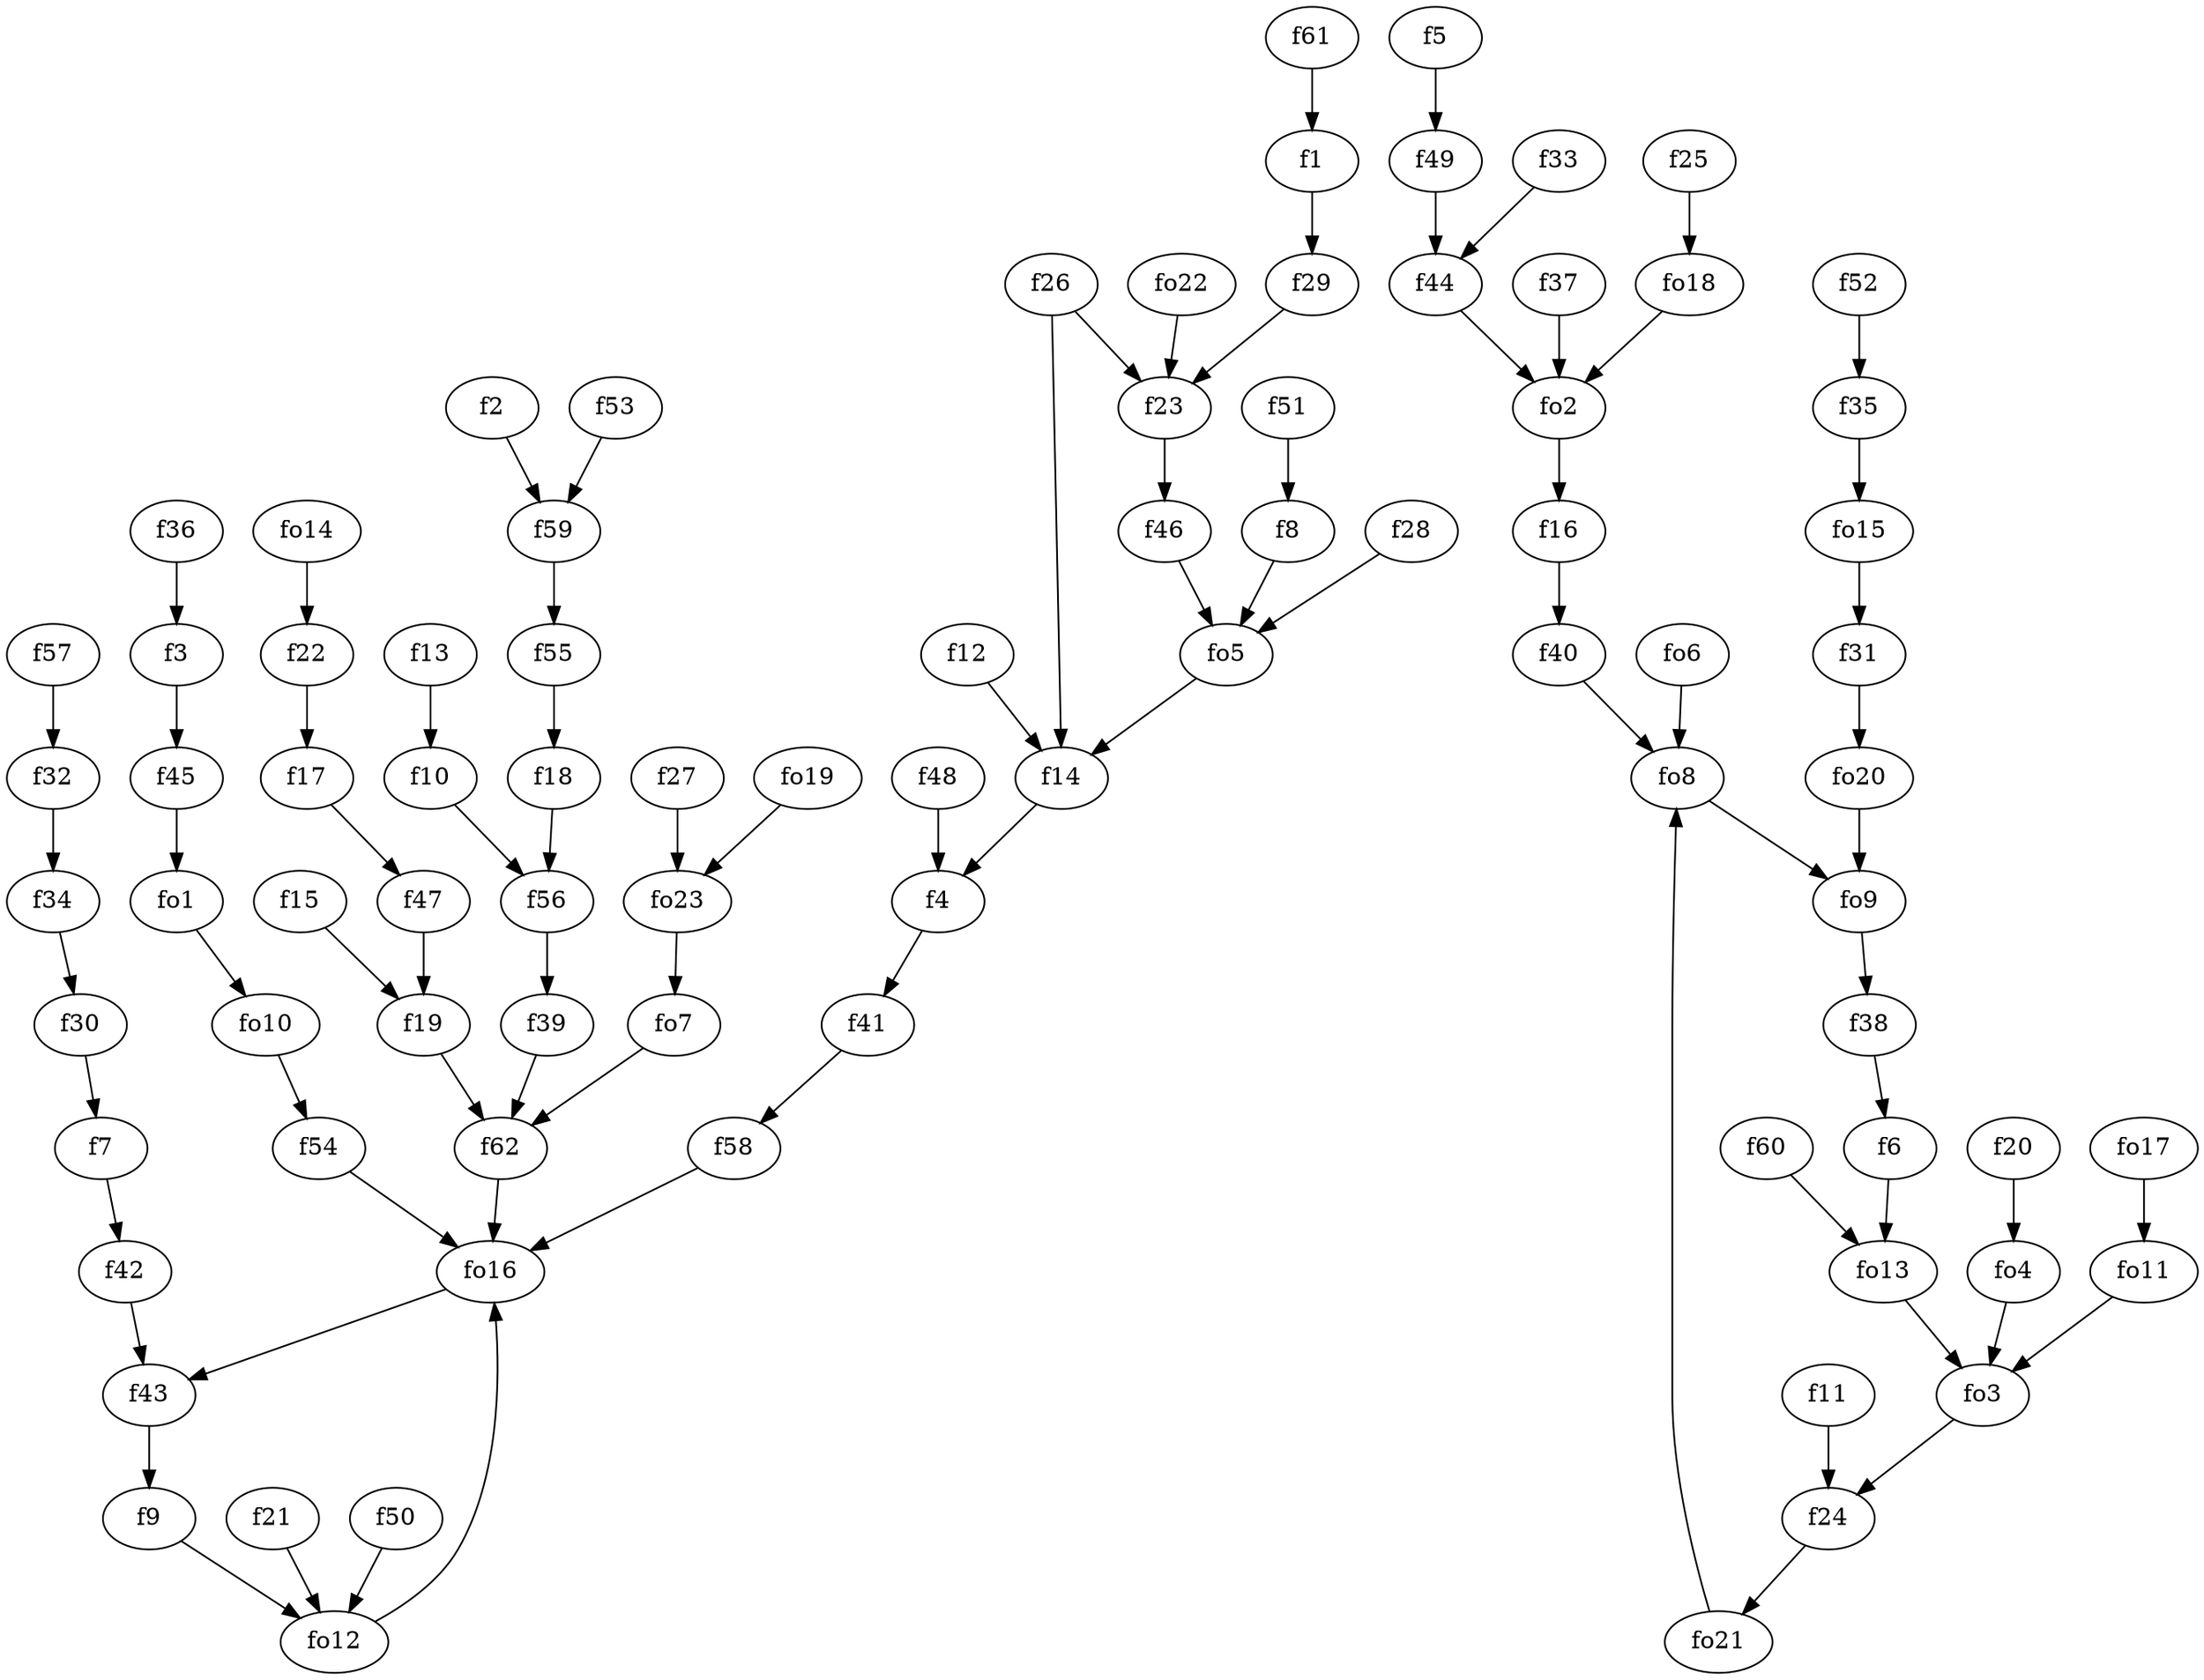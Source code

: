 strict digraph  {
f1;
f2;
f3;
f4;
f5;
f6;
f7;
f8;
f9;
f10;
f11;
f12;
f13;
f14;
f15;
f16;
f17;
f18;
f19;
f20;
f21;
f22;
f23;
f24;
f25;
f26;
f27;
f28;
f29;
f30;
f31;
f32;
f33;
f34;
f35;
f36;
f37;
f38;
f39;
f40;
f41;
f42;
f43;
f44;
f45;
f46;
f47;
f48;
f49;
f50;
f51;
f52;
f53;
f54;
f55;
f56;
f57;
f58;
f59;
f60;
f61;
f62;
fo1;
fo2;
fo3;
fo4;
fo5;
fo6;
fo7;
fo8;
fo9;
fo10;
fo11;
fo12;
fo13;
fo14;
fo15;
fo16;
fo17;
fo18;
fo19;
fo20;
fo21;
fo22;
fo23;
f1 -> f29  [weight=2];
f2 -> f59  [weight=2];
f3 -> f45  [weight=2];
f4 -> f41  [weight=2];
f5 -> f49  [weight=2];
f6 -> fo13  [weight=2];
f7 -> f42  [weight=2];
f8 -> fo5  [weight=2];
f9 -> fo12  [weight=2];
f10 -> f56  [weight=2];
f11 -> f24  [weight=2];
f12 -> f14  [weight=2];
f13 -> f10  [weight=2];
f14 -> f4  [weight=2];
f15 -> f19  [weight=2];
f16 -> f40  [weight=2];
f17 -> f47  [weight=2];
f18 -> f56  [weight=2];
f19 -> f62  [weight=2];
f20 -> fo4  [weight=2];
f21 -> fo12  [weight=2];
f22 -> f17  [weight=2];
f23 -> f46  [weight=2];
f24 -> fo21  [weight=2];
f25 -> fo18  [weight=2];
f26 -> f14  [weight=2];
f26 -> f23  [weight=2];
f27 -> fo23  [weight=2];
f28 -> fo5  [weight=2];
f29 -> f23  [weight=2];
f30 -> f7  [weight=2];
f31 -> fo20  [weight=2];
f32 -> f34  [weight=2];
f33 -> f44  [weight=2];
f34 -> f30  [weight=2];
f35 -> fo15  [weight=2];
f36 -> f3  [weight=2];
f37 -> fo2  [weight=2];
f38 -> f6  [weight=2];
f39 -> f62  [weight=2];
f40 -> fo8  [weight=2];
f41 -> f58  [weight=2];
f42 -> f43  [weight=2];
f43 -> f9  [weight=2];
f44 -> fo2  [weight=2];
f45 -> fo1  [weight=2];
f46 -> fo5  [weight=2];
f47 -> f19  [weight=2];
f48 -> f4  [weight=2];
f49 -> f44  [weight=2];
f50 -> fo12  [weight=2];
f51 -> f8  [weight=2];
f52 -> f35  [weight=2];
f53 -> f59  [weight=2];
f54 -> fo16  [weight=2];
f55 -> f18  [weight=2];
f56 -> f39  [weight=2];
f57 -> f32  [weight=2];
f58 -> fo16  [weight=2];
f59 -> f55  [weight=2];
f60 -> fo13  [weight=2];
f61 -> f1  [weight=2];
f62 -> fo16  [weight=2];
fo1 -> fo10  [weight=2];
fo2 -> f16  [weight=2];
fo3 -> f24  [weight=2];
fo4 -> fo3  [weight=2];
fo5 -> f14  [weight=2];
fo6 -> fo8  [weight=2];
fo7 -> f62  [weight=2];
fo8 -> fo9  [weight=2];
fo9 -> f38  [weight=2];
fo10 -> f54  [weight=2];
fo11 -> fo3  [weight=2];
fo12 -> fo16  [weight=2];
fo13 -> fo3  [weight=2];
fo14 -> f22  [weight=2];
fo15 -> f31  [weight=2];
fo16 -> f43  [weight=2];
fo17 -> fo11  [weight=2];
fo18 -> fo2  [weight=2];
fo19 -> fo23  [weight=2];
fo20 -> fo9  [weight=2];
fo21 -> fo8  [weight=2];
fo22 -> f23  [weight=2];
fo23 -> fo7  [weight=2];
}
